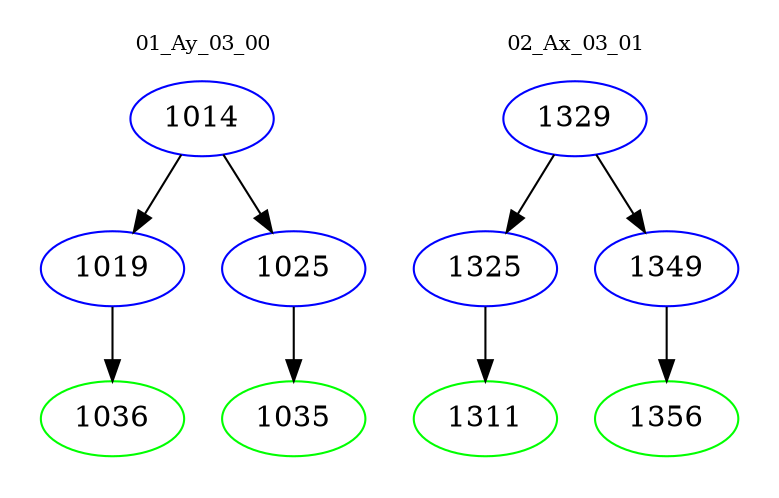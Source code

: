 digraph{
subgraph cluster_0 {
color = white
label = "01_Ay_03_00";
fontsize=10;
T0_1014 [label="1014", color="blue"]
T0_1014 -> T0_1019 [color="black"]
T0_1019 [label="1019", color="blue"]
T0_1019 -> T0_1036 [color="black"]
T0_1036 [label="1036", color="green"]
T0_1014 -> T0_1025 [color="black"]
T0_1025 [label="1025", color="blue"]
T0_1025 -> T0_1035 [color="black"]
T0_1035 [label="1035", color="green"]
}
subgraph cluster_1 {
color = white
label = "02_Ax_03_01";
fontsize=10;
T1_1329 [label="1329", color="blue"]
T1_1329 -> T1_1325 [color="black"]
T1_1325 [label="1325", color="blue"]
T1_1325 -> T1_1311 [color="black"]
T1_1311 [label="1311", color="green"]
T1_1329 -> T1_1349 [color="black"]
T1_1349 [label="1349", color="blue"]
T1_1349 -> T1_1356 [color="black"]
T1_1356 [label="1356", color="green"]
}
}
